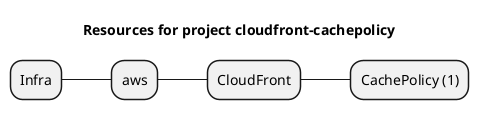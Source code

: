 @startmindmap
title Resources for project cloudfront-cachepolicy
skinparam monochrome true
+ Infra
++ aws
+++ CloudFront
++++ CachePolicy (1)
@endmindmap